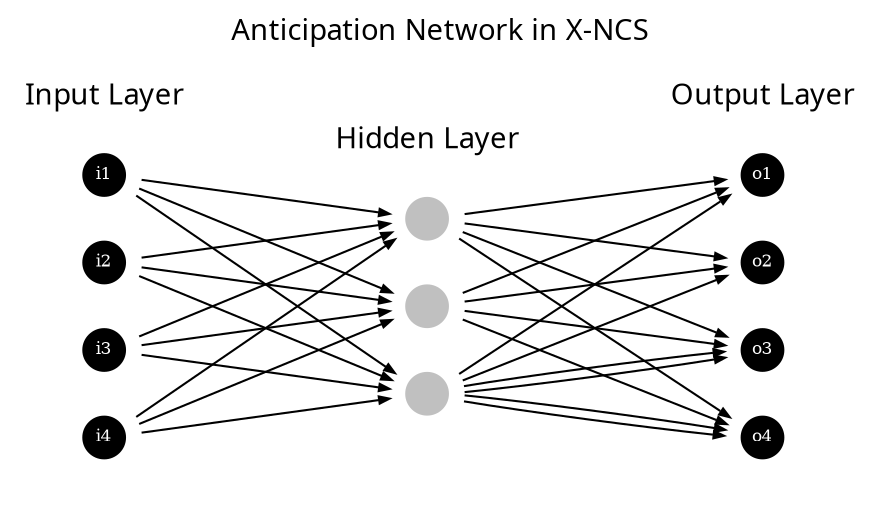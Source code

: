 digraph G {
    labelloc = "t";
    label = "Anticipation Network in X-NCS";

    fontname = "Hilda 10"
    rankdir = LR
    splines = line
    nodesep = .08
    ranksep = 1

    edge [color = black, arrowsize = .5]
    node [fixedsize = true,label = "",style = filled,color = none,fillcolor = gray,shape = circle, fontcolor = white, fontsize = 8]

    subgraph cluster_0 {
    color = none;
    node [style = filled, color = white, shape = circle, penwidth = 15, fillcolor = black];
    i1 [label = "i1"] i2 [label = "i2"] i3 [label = "i3"] i4 [label = "i4"];
    label = "Input Layer";
    }

    subgraph cluster_1 {
    color = none;
    node [style = filled,color = white, shape = circle, penwidth = 15, fillcolor = gray];
    a12 a22 a32;
    label = "Hidden Layer";
    }

    subgraph cluster_2 {

    color = none;
    node [style = filled, color = white, shape = circle, penwidth = 15, fillcolor = black];
    o1 [label = "o1"] o2 [label = "o2"] o3 [label = "o3"] o4 [label = "o4"];
    label = "Output Layer";

    {
    rank = same;
    edge [style = invis];
    o4 -> o3 -> o2 -> o1;
    rankdir = LR;
    }
    }

    i1 -> a12;
    i1 -> a22;
    i1 -> a32;

    i2 -> a12;
    i2 -> a22;
    i2 -> a32;

    i3 -> a12;
    i3 -> a22;
    i3 -> a32;

    i4 -> a12;
    i4 -> a22;
    i4 -> a32;

    a12 -> o1
    a22 -> o1
    a32 -> o1

    a12 -> o2
    a22 -> o2
    a32 -> o2

    a12 -> o3
    a22 -> o3
    a32 -> o3
    a32 -> o3

    a12 -> o4
    a22 -> o4
    a32 -> o4
    a32 -> o4


}